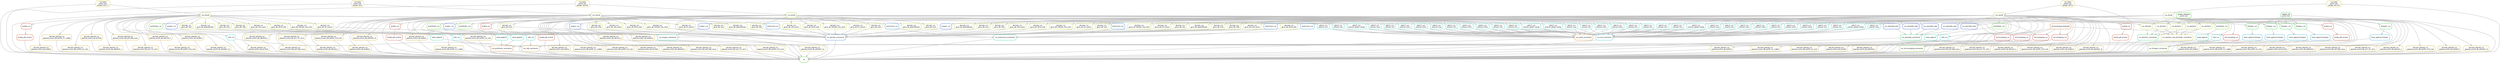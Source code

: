 digraph snakemake_dag {
    graph[bgcolor=white, margin=0];
    node[shape=box, style=rounded, fontname=sans,                 fontsize=10, penwidth=2];
    edge[penwidth=2, color=grey];
	0[label = "all", color = "0.30 0.6 0.85", style="rounded"];
	1[label = "run_shovill", color = "0.22 0.6 0.85", style="rounded"];
	2[label = "run_fastp\nprefix: test\nsample: AVC111", color = "0.15 0.6 0.85", style="rounded"];
	3[label = "run_shovill", color = "0.22 0.6 0.85", style="rounded"];
	4[label = "run_fastp\nprefix: test\nsample: AVC2", color = "0.15 0.6 0.85", style="rounded"];
	5[label = "run_shovill", color = "0.22 0.6 0.85", style="rounded"];
	6[label = "run_fastp\nprefix: test\nsample: AVC209", color = "0.15 0.6 0.85", style="rounded"];
	7[label = "run_shovill", color = "0.22 0.6 0.85", style="rounded"];
	8[label = "run_fastp\nprefix: test\nsample: AVC10", color = "0.15 0.6 0.85", style="rounded"];
	9[label = "run_shovill", color = "0.22 0.6 0.85", style="rounded"];
	10[label = "run_fastp\nprefix: test\nsample: AVC199", color = "0.15 0.6 0.85", style="rounded"];
	11[label = "run_assembly_summarise", color = "0.41 0.6 0.85", style="rounded"];
	12[label = "run_assembly_stats", color = "0.63 0.6 0.85", style="rounded"];
	13[label = "run_assembly_stats", color = "0.63 0.6 0.85", style="rounded"];
	14[label = "run_assembly_stats", color = "0.63 0.6 0.85", style="rounded"];
	15[label = "run_assembly_stats", color = "0.63 0.6 0.85", style="rounded"];
	16[label = "run_assembly_stats", color = "0.63 0.6 0.85", style="rounded"];
	17[label = "run_abricate_summarise", color = "0.59 0.6 0.85", style="rounded"];
	18[label = "abricate_run\ngene_db: ISfinder_Feb_2020", color = "0.19 0.6 0.85", style="rounded"];
	19[label = "abricate_run\ngene_db: ISfinder_Feb_2020", color = "0.19 0.6 0.85", style="rounded"];
	20[label = "abricate_run\ngene_db: ISfinder_Feb_2020", color = "0.19 0.6 0.85", style="rounded"];
	21[label = "abricate_run\ngene_db: ISfinder_Feb_2020", color = "0.19 0.6 0.85", style="rounded"];
	22[label = "abricate_run\ngene_db: ISfinder_Feb_2020", color = "0.19 0.6 0.85", style="rounded"];
	23[label = "abricate_run\ngene_db: EC_custom", color = "0.19 0.6 0.85", style="rounded"];
	24[label = "abricate_run\ngene_db: EC_custom", color = "0.19 0.6 0.85", style="rounded"];
	25[label = "abricate_run\ngene_db: EC_custom", color = "0.19 0.6 0.85", style="rounded"];
	26[label = "abricate_run\ngene_db: EC_custom", color = "0.19 0.6 0.85", style="rounded"];
	27[label = "abricate_run\ngene_db: EC_custom", color = "0.19 0.6 0.85", style="rounded"];
	28[label = "abricate_run\ngene_db: card", color = "0.19 0.6 0.85", style="rounded"];
	29[label = "abricate_run\ngene_db: card", color = "0.19 0.6 0.85", style="rounded"];
	30[label = "abricate_run\ngene_db: card", color = "0.19 0.6 0.85", style="rounded"];
	31[label = "abricate_run\ngene_db: card", color = "0.19 0.6 0.85", style="rounded"];
	32[label = "abricate_run\ngene_db: card", color = "0.19 0.6 0.85", style="rounded"];
	33[label = "abricate_run\ngene_db: plasmidfinder", color = "0.19 0.6 0.85", style="rounded"];
	34[label = "abricate_run\ngene_db: plasmidfinder", color = "0.19 0.6 0.85", style="rounded"];
	35[label = "abricate_run\ngene_db: plasmidfinder", color = "0.19 0.6 0.85", style="rounded"];
	36[label = "abricate_run\ngene_db: plasmidfinder", color = "0.19 0.6 0.85", style="rounded"];
	37[label = "abricate_run\ngene_db: plasmidfinder", color = "0.19 0.6 0.85", style="rounded"];
	38[label = "abricate_run\ngene_db: ecoh", color = "0.19 0.6 0.85", style="rounded"];
	39[label = "abricate_run\ngene_db: ecoh", color = "0.19 0.6 0.85", style="rounded"];
	40[label = "abricate_run\ngene_db: ecoh", color = "0.19 0.6 0.85", style="rounded"];
	41[label = "abricate_run\ngene_db: ecoh", color = "0.19 0.6 0.85", style="rounded"];
	42[label = "abricate_run\ngene_db: ecoh", color = "0.19 0.6 0.85", style="rounded"];
	43[label = "abricate_run\ngene_db: vfdb", color = "0.19 0.6 0.85", style="rounded"];
	44[label = "abricate_run\ngene_db: vfdb", color = "0.19 0.6 0.85", style="rounded"];
	45[label = "abricate_run\ngene_db: vfdb", color = "0.19 0.6 0.85", style="rounded"];
	46[label = "abricate_run\ngene_db: vfdb", color = "0.19 0.6 0.85", style="rounded"];
	47[label = "abricate_run\ngene_db: vfdb", color = "0.19 0.6 0.85", style="rounded"];
	48[label = "abricate_run\ngene_db: colV_zoetis", color = "0.19 0.6 0.85", style="rounded"];
	49[label = "abricate_run\ngene_db: colV_zoetis", color = "0.19 0.6 0.85", style="rounded"];
	50[label = "abricate_run\ngene_db: colV_zoetis", color = "0.19 0.6 0.85", style="rounded"];
	51[label = "abricate_run\ngene_db: colV_zoetis", color = "0.19 0.6 0.85", style="rounded"];
	52[label = "abricate_run\ngene_db: colV_zoetis", color = "0.19 0.6 0.85", style="rounded"];
	53[label = "abricate_run\ngene_db: dfrA5_848", color = "0.19 0.6 0.85", style="rounded"];
	54[label = "abricate_run\ngene_db: dfrA5_848", color = "0.19 0.6 0.85", style="rounded"];
	55[label = "abricate_run\ngene_db: dfrA5_848", color = "0.19 0.6 0.85", style="rounded"];
	56[label = "abricate_run\ngene_db: dfrA5_848", color = "0.19 0.6 0.85", style="rounded"];
	57[label = "abricate_run\ngene_db: dfrA5_848", color = "0.19 0.6 0.85", style="rounded"];
	58[label = "run_pmlst_summarise", color = "0.09 0.6 0.85", style="rounded"];
	59[label = "pMLST_run\nscheme: incac", color = "0.48 0.6 0.85", style="rounded"];
	60[label = "pMLST_run\nscheme: incac", color = "0.48 0.6 0.85", style="rounded"];
	61[label = "pMLST_run\nscheme: incac", color = "0.48 0.6 0.85", style="rounded"];
	62[label = "pMLST_run\nscheme: incac", color = "0.48 0.6 0.85", style="rounded"];
	63[label = "pMLST_run\nscheme: incac", color = "0.48 0.6 0.85", style="rounded"];
	64[label = "pMLST_run\nscheme: incf", color = "0.48 0.6 0.85", style="rounded"];
	65[label = "pMLST_run\nscheme: incf", color = "0.48 0.6 0.85", style="rounded"];
	66[label = "pMLST_run\nscheme: incf", color = "0.48 0.6 0.85", style="rounded"];
	67[label = "pMLST_run\nscheme: incf", color = "0.48 0.6 0.85", style="rounded"];
	68[label = "pMLST_run\nscheme: incf", color = "0.48 0.6 0.85", style="rounded"];
	69[label = "pMLST_run\nscheme: inchi1", color = "0.48 0.6 0.85", style="rounded"];
	70[label = "pMLST_run\nscheme: inchi1", color = "0.48 0.6 0.85", style="rounded"];
	71[label = "pMLST_run\nscheme: inchi1", color = "0.48 0.6 0.85", style="rounded"];
	72[label = "pMLST_run\nscheme: inchi1", color = "0.48 0.6 0.85", style="rounded"];
	73[label = "pMLST_run\nscheme: inchi1", color = "0.48 0.6 0.85", style="rounded"];
	74[label = "pMLST_run\nscheme: inchi2", color = "0.48 0.6 0.85", style="rounded"];
	75[label = "pMLST_run\nscheme: inchi2", color = "0.48 0.6 0.85", style="rounded"];
	76[label = "pMLST_run\nscheme: inchi2", color = "0.48 0.6 0.85", style="rounded"];
	77[label = "pMLST_run\nscheme: inchi2", color = "0.48 0.6 0.85", style="rounded"];
	78[label = "pMLST_run\nscheme: inchi2", color = "0.48 0.6 0.85", style="rounded"];
	79[label = "pMLST_run\nscheme: inci1", color = "0.48 0.6 0.85", style="rounded"];
	80[label = "pMLST_run\nscheme: inci1", color = "0.48 0.6 0.85", style="rounded"];
	81[label = "pMLST_run\nscheme: inci1", color = "0.48 0.6 0.85", style="rounded"];
	82[label = "pMLST_run\nscheme: inci1", color = "0.48 0.6 0.85", style="rounded"];
	83[label = "pMLST_run\nscheme: inci1", color = "0.48 0.6 0.85", style="rounded"];
	84[label = "pMLST_run\nscheme: incn", color = "0.48 0.6 0.85", style="rounded"];
	85[label = "pMLST_run\nscheme: incn", color = "0.48 0.6 0.85", style="rounded"];
	86[label = "pMLST_run\nscheme: incn", color = "0.48 0.6 0.85", style="rounded"];
	87[label = "pMLST_run\nscheme: incn", color = "0.48 0.6 0.85", style="rounded"];
	88[label = "pMLST_run\nscheme: incn", color = "0.48 0.6 0.85", style="rounded"];
	89[label = "pMLST_run\nscheme: pbssb1-family", color = "0.48 0.6 0.85", style="rounded"];
	90[label = "pMLST_run\nscheme: pbssb1-family", color = "0.48 0.6 0.85", style="rounded"];
	91[label = "pMLST_run\nscheme: pbssb1-family", color = "0.48 0.6 0.85", style="rounded"];
	92[label = "pMLST_run\nscheme: pbssb1-family", color = "0.48 0.6 0.85", style="rounded"];
	93[label = "pMLST_run\nscheme: pbssb1-family", color = "0.48 0.6 0.85", style="rounded"];
	94[label = "run_incf_summarise", color = "0.52 0.6 0.85", style="rounded"];
	95[label = "run_pointfinder_summarise", color = "0.06 0.6 0.85", style="rounded"];
	96[label = "name_append", color = "0.46 0.6 0.85", style="rounded"];
	97[label = "pointfinder_run", color = "0.28 0.6 0.85", style="rounded"];
	98[label = "name_append", color = "0.46 0.6 0.85", style="rounded"];
	99[label = "pointfinder_run", color = "0.28 0.6 0.85", style="rounded"];
	100[label = "name_append", color = "0.46 0.6 0.85", style="rounded"];
	101[label = "pointfinder_run", color = "0.28 0.6 0.85", style="rounded"];
	102[label = "name_append", color = "0.46 0.6 0.85", style="rounded"];
	103[label = "pointfinder_run", color = "0.28 0.6 0.85", style="rounded"];
	104[label = "name_append", color = "0.46 0.6 0.85", style="rounded"];
	105[label = "pointfinder_run", color = "0.28 0.6 0.85", style="rounded"];
	106[label = "mlst_run", color = "0.50 0.6 0.85", style="rounded"];
	107[label = "mlst_run", color = "0.50 0.6 0.85", style="rounded"];
	108[label = "mlst_run", color = "0.50 0.6 0.85", style="rounded"];
	109[label = "mlst_run", color = "0.50 0.6 0.85", style="rounded"];
	110[label = "mlst_run", color = "0.50 0.6 0.85", style="rounded"];
	111[label = "run_mlst_summarise", color = "0.11 0.6 0.85", style="rounded"];
	112[label = "prokka_gff_rename", color = "0.04 0.6 0.85", style="rounded"];
	113[label = "prokka_run", color = "0.02 0.6 0.85", style="rounded"];
	114[label = "prokka_gff_rename", color = "0.04 0.6 0.85", style="rounded"];
	115[label = "prokka_run", color = "0.02 0.6 0.85", style="rounded"];
	116[label = "prokka_gff_rename", color = "0.04 0.6 0.85", style="rounded"];
	117[label = "prokka_run", color = "0.02 0.6 0.85", style="rounded"];
	118[label = "prokka_gff_rename", color = "0.04 0.6 0.85", style="rounded"];
	119[label = "prokka_run", color = "0.02 0.6 0.85", style="rounded"];
	120[label = "prokka_gff_rename", color = "0.04 0.6 0.85", style="rounded"];
	121[label = "prokka_run", color = "0.02 0.6 0.85", style="rounded"];
	122[label = "abricate_plasmid_run\nplasmid_screen_db: pCERC4", color = "0.13 0.6 0.85", style="rounded"];
	123[label = "abricate_plasmid_run\nplasmid_screen_db: pAPEC_O1_ColBM", color = "0.13 0.6 0.85", style="rounded"];
	124[label = "abricate_plasmid_run\nplasmid_screen_db: pAPEC_O2_ColV", color = "0.13 0.6 0.85", style="rounded"];
	125[label = "abricate_plasmid_run\nplasmid_screen_db: pUTI89", color = "0.13 0.6 0.85", style="rounded"];
	126[label = "abricate_plasmid_run\nplasmid_screen_db: pBCE049_1", color = "0.13 0.6 0.85", style="rounded"];
	127[label = "abricate_plasmid_run\nplasmid_screen_db: pSF_088_nores", color = "0.13 0.6 0.85", style="rounded"];
	128[label = "abricate_plasmid_run\nplasmid_screen_db: pU1_F51_B10", color = "0.13 0.6 0.85", style="rounded"];
	129[label = "abricate_plasmid_run\nplasmid_screen_db: pEC244_2", color = "0.13 0.6 0.85", style="rounded"];
	130[label = "abricate_plasmid_run\nplasmid_screen_db: pAPEC_O78_ColV", color = "0.13 0.6 0.85", style="rounded"];
	131[label = "abricate_plasmid_run\nplasmid_screen_db: pAMSC2", color = "0.13 0.6 0.85", style="rounded"];
	132[label = "abricate_plasmid_run\nplasmid_screen_db: pACN001_B", color = "0.13 0.6 0.85", style="rounded"];
	133[label = "abricate_plasmid_run\nplasmid_screen_db: pCERC4", color = "0.13 0.6 0.85", style="rounded"];
	134[label = "abricate_plasmid_run\nplasmid_screen_db: pAPEC_O1_ColBM", color = "0.13 0.6 0.85", style="rounded"];
	135[label = "abricate_plasmid_run\nplasmid_screen_db: pAPEC_O2_ColV", color = "0.13 0.6 0.85", style="rounded"];
	136[label = "abricate_plasmid_run\nplasmid_screen_db: pUTI89", color = "0.13 0.6 0.85", style="rounded"];
	137[label = "abricate_plasmid_run\nplasmid_screen_db: pBCE049_1", color = "0.13 0.6 0.85", style="rounded"];
	138[label = "abricate_plasmid_run\nplasmid_screen_db: pSF_088_nores", color = "0.13 0.6 0.85", style="rounded"];
	139[label = "abricate_plasmid_run\nplasmid_screen_db: pU1_F51_B10", color = "0.13 0.6 0.85", style="rounded"];
	140[label = "abricate_plasmid_run\nplasmid_screen_db: pEC244_2", color = "0.13 0.6 0.85", style="rounded"];
	141[label = "abricate_plasmid_run\nplasmid_screen_db: pAPEC_O78_ColV", color = "0.13 0.6 0.85", style="rounded"];
	142[label = "abricate_plasmid_run\nplasmid_screen_db: pAMSC2", color = "0.13 0.6 0.85", style="rounded"];
	143[label = "abricate_plasmid_run\nplasmid_screen_db: pACN001_B", color = "0.13 0.6 0.85", style="rounded"];
	144[label = "abricate_plasmid_run\nplasmid_screen_db: pCERC4", color = "0.13 0.6 0.85", style="rounded"];
	145[label = "abricate_plasmid_run\nplasmid_screen_db: pAPEC_O1_ColBM", color = "0.13 0.6 0.85", style="rounded"];
	146[label = "abricate_plasmid_run\nplasmid_screen_db: pAPEC_O2_ColV", color = "0.13 0.6 0.85", style="rounded"];
	147[label = "abricate_plasmid_run\nplasmid_screen_db: pUTI89", color = "0.13 0.6 0.85", style="rounded"];
	148[label = "abricate_plasmid_run\nplasmid_screen_db: pBCE049_1", color = "0.13 0.6 0.85", style="rounded"];
	149[label = "abricate_plasmid_run\nplasmid_screen_db: pSF_088_nores", color = "0.13 0.6 0.85", style="rounded"];
	150[label = "abricate_plasmid_run\nplasmid_screen_db: pU1_F51_B10", color = "0.13 0.6 0.85", style="rounded"];
	151[label = "abricate_plasmid_run\nplasmid_screen_db: pEC244_2", color = "0.13 0.6 0.85", style="rounded"];
	152[label = "abricate_plasmid_run\nplasmid_screen_db: pAPEC_O78_ColV", color = "0.13 0.6 0.85", style="rounded"];
	153[label = "abricate_plasmid_run\nplasmid_screen_db: pAMSC2", color = "0.13 0.6 0.85", style="rounded"];
	154[label = "abricate_plasmid_run\nplasmid_screen_db: pACN001_B", color = "0.13 0.6 0.85", style="rounded"];
	155[label = "abricate_plasmid_run\nplasmid_screen_db: pCERC4", color = "0.13 0.6 0.85", style="rounded"];
	156[label = "abricate_plasmid_run\nplasmid_screen_db: pAPEC_O1_ColBM", color = "0.13 0.6 0.85", style="rounded"];
	157[label = "abricate_plasmid_run\nplasmid_screen_db: pAPEC_O2_ColV", color = "0.13 0.6 0.85", style="rounded"];
	158[label = "abricate_plasmid_run\nplasmid_screen_db: pUTI89", color = "0.13 0.6 0.85", style="rounded"];
	159[label = "abricate_plasmid_run\nplasmid_screen_db: pBCE049_1", color = "0.13 0.6 0.85", style="rounded"];
	160[label = "abricate_plasmid_run\nplasmid_screen_db: pSF_088_nores", color = "0.13 0.6 0.85", style="rounded"];
	161[label = "abricate_plasmid_run\nplasmid_screen_db: pU1_F51_B10", color = "0.13 0.6 0.85", style="rounded"];
	162[label = "abricate_plasmid_run\nplasmid_screen_db: pEC244_2", color = "0.13 0.6 0.85", style="rounded"];
	163[label = "abricate_plasmid_run\nplasmid_screen_db: pAPEC_O78_ColV", color = "0.13 0.6 0.85", style="rounded"];
	164[label = "abricate_plasmid_run\nplasmid_screen_db: pAMSC2", color = "0.13 0.6 0.85", style="rounded"];
	165[label = "abricate_plasmid_run\nplasmid_screen_db: pACN001_B", color = "0.13 0.6 0.85", style="rounded"];
	166[label = "abricate_plasmid_run\nplasmid_screen_db: pCERC4", color = "0.13 0.6 0.85", style="rounded"];
	167[label = "abricate_plasmid_run\nplasmid_screen_db: pAPEC_O1_ColBM", color = "0.13 0.6 0.85", style="rounded"];
	168[label = "abricate_plasmid_run\nplasmid_screen_db: pAPEC_O2_ColV", color = "0.13 0.6 0.85", style="rounded"];
	169[label = "abricate_plasmid_run\nplasmid_screen_db: pUTI89", color = "0.13 0.6 0.85", style="rounded"];
	170[label = "abricate_plasmid_run\nplasmid_screen_db: pBCE049_1", color = "0.13 0.6 0.85", style="rounded"];
	171[label = "abricate_plasmid_run\nplasmid_screen_db: pSF_088_nores", color = "0.13 0.6 0.85", style="rounded"];
	172[label = "abricate_plasmid_run\nplasmid_screen_db: pU1_F51_B10", color = "0.13 0.6 0.85", style="rounded"];
	173[label = "abricate_plasmid_run\nplasmid_screen_db: pEC244_2", color = "0.13 0.6 0.85", style="rounded"];
	174[label = "abricate_plasmid_run\nplasmid_screen_db: pAPEC_O78_ColV", color = "0.13 0.6 0.85", style="rounded"];
	175[label = "abricate_plasmid_run\nplasmid_screen_db: pAMSC2", color = "0.13 0.6 0.85", style="rounded"];
	176[label = "abricate_plasmid_run\nplasmid_screen_db: pACN001_B", color = "0.13 0.6 0.85", style="rounded"];
	177[label = "run_abritamr_summarise", color = "0.39 0.6 0.85", style="rounded"];
	178[label = "run_abritamr", color = "0.20 0.6 0.85", style="rounded"];
	179[label = "update_database\nprefix: test", color = "0.31 0.6 0.85", style="rounded"];
	180[label = "run_abritamr", color = "0.20 0.6 0.85", style="rounded"];
	181[label = "run_abritamr", color = "0.20 0.6 0.85", style="rounded"];
	182[label = "run_abritamr", color = "0.20 0.6 0.85", style="rounded"];
	183[label = "run_abritamr", color = "0.20 0.6 0.85", style="rounded"];
	184[label = "run_abritamr_raw_amrfinder_summarise", color = "0.17 0.6 0.85", style="rounded"];
	185[label = "run_fimtyper_summarise", color = "0.24 0.6 0.85", style="rounded"];
	186[label = "name_append_fimtyper", color = "0.54 0.6 0.85", style="rounded"];
	187[label = "fimtyper_run", color = "0.35 0.6 0.85", style="rounded"];
	188[label = "validate_db\nprefix: test", color = "0.37 0.6 0.85", style="rounded"];
	189[label = "name_append_fimtyper", color = "0.54 0.6 0.85", style="rounded"];
	190[label = "fimtyper_run", color = "0.35 0.6 0.85", style="rounded"];
	191[label = "name_append_fimtyper", color = "0.54 0.6 0.85", style="rounded"];
	192[label = "fimtyper_run", color = "0.35 0.6 0.85", style="rounded"];
	193[label = "name_append_fimtyper", color = "0.54 0.6 0.85", style="rounded"];
	194[label = "fimtyper_run", color = "0.35 0.6 0.85", style="rounded"];
	195[label = "name_append_fimtyper", color = "0.54 0.6 0.85", style="rounded"];
	196[label = "fimtyper_run", color = "0.35 0.6 0.85", style="rounded"];
	197[label = "run_ectyper_summarise", color = "0.43 0.6 0.85", style="rounded"];
	198[label = "ectyper_run", color = "0.61 0.6 0.85", style="rounded"];
	199[label = "ectyper_run", color = "0.61 0.6 0.85", style="rounded"];
	200[label = "ectyper_run", color = "0.61 0.6 0.85", style="rounded"];
	201[label = "ectyper_run", color = "0.61 0.6 0.85", style="rounded"];
	202[label = "ectyper_run", color = "0.61 0.6 0.85", style="rounded"];
	203[label = "run_ezclermont_summarise", color = "0.44 0.6 0.85", style="rounded"];
	204[label = "ezclermont_run", color = "0.57 0.6 0.85", style="rounded"];
	205[label = "ezclermont_run", color = "0.57 0.6 0.85", style="rounded"];
	206[label = "ezclermont_run", color = "0.57 0.6 0.85", style="rounded"];
	207[label = "ezclermont_run", color = "0.57 0.6 0.85", style="rounded"];
	208[label = "ezclermont_run", color = "0.57 0.6 0.85", style="rounded"];
	209[label = "clermontyping_run", color = "0.00 0.6 0.85", style="rounded"];
	210[label = "clermontyping_download", color = "0.07 0.6 0.85", style="rounded"];
	211[label = "clermontyping_run", color = "0.00 0.6 0.85", style="rounded"];
	212[label = "clermontyping_run", color = "0.00 0.6 0.85", style="rounded"];
	213[label = "clermontyping_run", color = "0.00 0.6 0.85", style="rounded"];
	214[label = "clermontyping_run", color = "0.00 0.6 0.85", style="rounded"];
	215[label = "run_clermontyping_summarise", color = "0.26 0.6 0.85", style="rounded"];
	1 -> 0
	3 -> 0
	5 -> 0
	7 -> 0
	9 -> 0
	11 -> 0
	17 -> 0
	58 -> 0
	94 -> 0
	95 -> 0
	2 -> 0
	4 -> 0
	6 -> 0
	8 -> 0
	10 -> 0
	106 -> 0
	107 -> 0
	108 -> 0
	109 -> 0
	110 -> 0
	111 -> 0
	112 -> 0
	114 -> 0
	116 -> 0
	118 -> 0
	120 -> 0
	122 -> 0
	123 -> 0
	124 -> 0
	125 -> 0
	126 -> 0
	127 -> 0
	128 -> 0
	129 -> 0
	130 -> 0
	131 -> 0
	132 -> 0
	133 -> 0
	134 -> 0
	135 -> 0
	136 -> 0
	137 -> 0
	138 -> 0
	139 -> 0
	140 -> 0
	141 -> 0
	142 -> 0
	143 -> 0
	144 -> 0
	145 -> 0
	146 -> 0
	147 -> 0
	148 -> 0
	149 -> 0
	150 -> 0
	151 -> 0
	152 -> 0
	153 -> 0
	154 -> 0
	155 -> 0
	156 -> 0
	157 -> 0
	158 -> 0
	159 -> 0
	160 -> 0
	161 -> 0
	162 -> 0
	163 -> 0
	164 -> 0
	165 -> 0
	166 -> 0
	167 -> 0
	168 -> 0
	169 -> 0
	170 -> 0
	171 -> 0
	172 -> 0
	173 -> 0
	174 -> 0
	175 -> 0
	176 -> 0
	177 -> 0
	184 -> 0
	185 -> 0
	197 -> 0
	203 -> 0
	209 -> 0
	211 -> 0
	212 -> 0
	213 -> 0
	214 -> 0
	215 -> 0
	2 -> 1
	4 -> 3
	6 -> 5
	8 -> 7
	10 -> 9
	12 -> 11
	13 -> 11
	14 -> 11
	15 -> 11
	16 -> 11
	1 -> 12
	3 -> 13
	5 -> 14
	7 -> 15
	9 -> 16
	18 -> 17
	19 -> 17
	20 -> 17
	21 -> 17
	22 -> 17
	23 -> 17
	24 -> 17
	25 -> 17
	26 -> 17
	27 -> 17
	28 -> 17
	29 -> 17
	30 -> 17
	31 -> 17
	32 -> 17
	33 -> 17
	34 -> 17
	35 -> 17
	36 -> 17
	37 -> 17
	38 -> 17
	39 -> 17
	40 -> 17
	41 -> 17
	42 -> 17
	43 -> 17
	44 -> 17
	45 -> 17
	46 -> 17
	47 -> 17
	48 -> 17
	49 -> 17
	50 -> 17
	51 -> 17
	52 -> 17
	53 -> 17
	54 -> 17
	55 -> 17
	56 -> 17
	57 -> 17
	1 -> 18
	3 -> 19
	5 -> 20
	7 -> 21
	9 -> 22
	1 -> 23
	3 -> 24
	5 -> 25
	7 -> 26
	9 -> 27
	1 -> 28
	3 -> 29
	5 -> 30
	7 -> 31
	9 -> 32
	1 -> 33
	3 -> 34
	5 -> 35
	7 -> 36
	9 -> 37
	1 -> 38
	3 -> 39
	5 -> 40
	7 -> 41
	9 -> 42
	1 -> 43
	3 -> 44
	5 -> 45
	7 -> 46
	9 -> 47
	1 -> 48
	3 -> 49
	5 -> 50
	7 -> 51
	9 -> 52
	1 -> 53
	3 -> 54
	5 -> 55
	7 -> 56
	9 -> 57
	59 -> 58
	60 -> 58
	61 -> 58
	62 -> 58
	63 -> 58
	64 -> 58
	65 -> 58
	66 -> 58
	67 -> 58
	68 -> 58
	69 -> 58
	70 -> 58
	71 -> 58
	72 -> 58
	73 -> 58
	74 -> 58
	75 -> 58
	76 -> 58
	77 -> 58
	78 -> 58
	79 -> 58
	80 -> 58
	81 -> 58
	82 -> 58
	83 -> 58
	84 -> 58
	85 -> 58
	86 -> 58
	87 -> 58
	88 -> 58
	89 -> 58
	90 -> 58
	91 -> 58
	92 -> 58
	93 -> 58
	1 -> 59
	3 -> 60
	5 -> 61
	7 -> 62
	9 -> 63
	1 -> 64
	3 -> 65
	5 -> 66
	7 -> 67
	9 -> 68
	1 -> 69
	3 -> 70
	5 -> 71
	7 -> 72
	9 -> 73
	1 -> 74
	3 -> 75
	5 -> 76
	7 -> 77
	9 -> 78
	1 -> 79
	3 -> 80
	5 -> 81
	7 -> 82
	9 -> 83
	1 -> 84
	3 -> 85
	5 -> 86
	7 -> 87
	9 -> 88
	1 -> 89
	3 -> 90
	5 -> 91
	7 -> 92
	9 -> 93
	59 -> 94
	60 -> 94
	61 -> 94
	62 -> 94
	63 -> 94
	64 -> 94
	65 -> 94
	66 -> 94
	67 -> 94
	68 -> 94
	69 -> 94
	70 -> 94
	71 -> 94
	72 -> 94
	73 -> 94
	74 -> 94
	75 -> 94
	76 -> 94
	77 -> 94
	78 -> 94
	79 -> 94
	80 -> 94
	81 -> 94
	82 -> 94
	83 -> 94
	84 -> 94
	85 -> 94
	86 -> 94
	87 -> 94
	88 -> 94
	89 -> 94
	90 -> 94
	91 -> 94
	92 -> 94
	93 -> 94
	96 -> 95
	98 -> 95
	100 -> 95
	102 -> 95
	104 -> 95
	97 -> 96
	1 -> 97
	99 -> 98
	3 -> 99
	101 -> 100
	5 -> 101
	103 -> 102
	7 -> 103
	105 -> 104
	9 -> 105
	1 -> 106
	3 -> 107
	5 -> 108
	7 -> 109
	9 -> 110
	106 -> 111
	107 -> 111
	108 -> 111
	109 -> 111
	110 -> 111
	113 -> 112
	1 -> 113
	115 -> 114
	3 -> 115
	117 -> 116
	5 -> 117
	119 -> 118
	7 -> 119
	121 -> 120
	9 -> 121
	1 -> 122
	1 -> 123
	1 -> 124
	1 -> 125
	1 -> 126
	1 -> 127
	1 -> 128
	1 -> 129
	1 -> 130
	1 -> 131
	1 -> 132
	3 -> 133
	3 -> 134
	3 -> 135
	3 -> 136
	3 -> 137
	3 -> 138
	3 -> 139
	3 -> 140
	3 -> 141
	3 -> 142
	3 -> 143
	5 -> 144
	5 -> 145
	5 -> 146
	5 -> 147
	5 -> 148
	5 -> 149
	5 -> 150
	5 -> 151
	5 -> 152
	5 -> 153
	5 -> 154
	7 -> 155
	7 -> 156
	7 -> 157
	7 -> 158
	7 -> 159
	7 -> 160
	7 -> 161
	7 -> 162
	7 -> 163
	7 -> 164
	7 -> 165
	9 -> 166
	9 -> 167
	9 -> 168
	9 -> 169
	9 -> 170
	9 -> 171
	9 -> 172
	9 -> 173
	9 -> 174
	9 -> 175
	9 -> 176
	178 -> 177
	180 -> 177
	181 -> 177
	182 -> 177
	183 -> 177
	1 -> 178
	179 -> 178
	3 -> 180
	179 -> 180
	5 -> 181
	179 -> 181
	7 -> 182
	179 -> 182
	9 -> 183
	179 -> 183
	178 -> 184
	180 -> 184
	181 -> 184
	182 -> 184
	183 -> 184
	186 -> 185
	189 -> 185
	191 -> 185
	193 -> 185
	195 -> 185
	187 -> 186
	188 -> 187
	1 -> 187
	190 -> 189
	188 -> 190
	3 -> 190
	192 -> 191
	188 -> 192
	5 -> 192
	194 -> 193
	188 -> 194
	7 -> 194
	196 -> 195
	188 -> 196
	9 -> 196
	198 -> 197
	199 -> 197
	200 -> 197
	201 -> 197
	202 -> 197
	1 -> 198
	3 -> 199
	5 -> 200
	7 -> 201
	9 -> 202
	204 -> 203
	205 -> 203
	206 -> 203
	207 -> 203
	208 -> 203
	1 -> 204
	3 -> 205
	5 -> 206
	7 -> 207
	9 -> 208
	210 -> 209
	1 -> 209
	210 -> 211
	3 -> 211
	210 -> 212
	5 -> 212
	210 -> 213
	7 -> 213
	210 -> 214
	9 -> 214
	209 -> 215
	211 -> 215
	212 -> 215
	213 -> 215
	214 -> 215
}            
